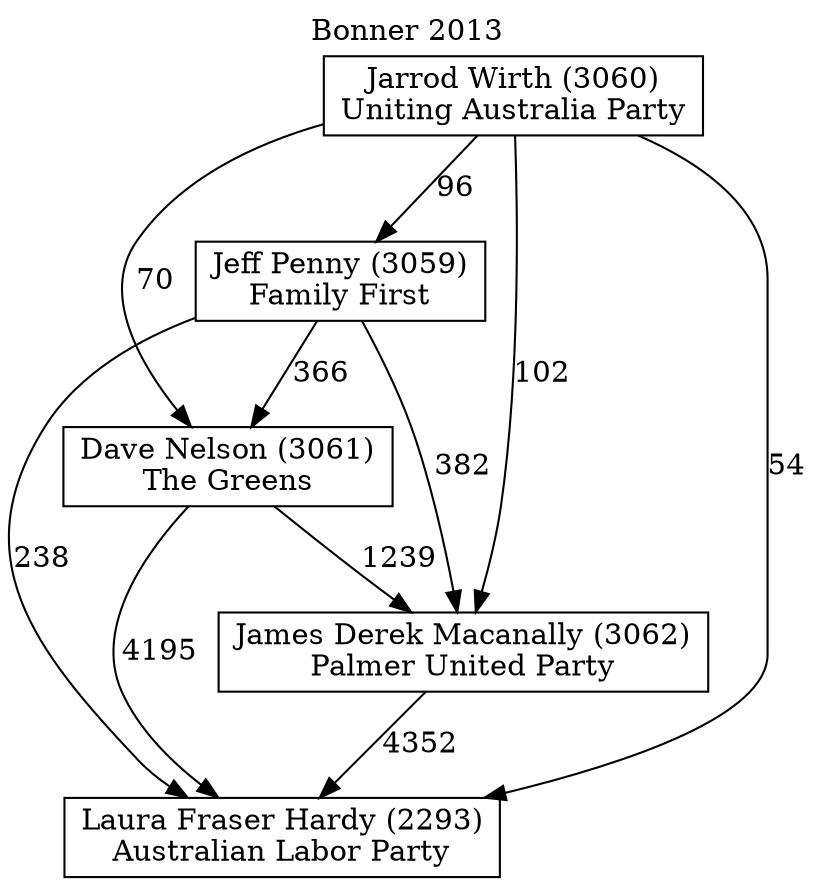 // House preference flow
digraph "Laura Fraser Hardy (2293)_Bonner_2013" {
	graph [label="Bonner 2013" labelloc=t mclimit=10]
	node [shape=box]
	"Laura Fraser Hardy (2293)" [label="Laura Fraser Hardy (2293)
Australian Labor Party"]
	"James Derek Macanally (3062)" [label="James Derek Macanally (3062)
Palmer United Party"]
	"Dave Nelson (3061)" [label="Dave Nelson (3061)
The Greens"]
	"Jeff Penny (3059)" [label="Jeff Penny (3059)
Family First"]
	"Jarrod Wirth (3060)" [label="Jarrod Wirth (3060)
Uniting Australia Party"]
	"James Derek Macanally (3062)" -> "Laura Fraser Hardy (2293)" [label=4352]
	"Dave Nelson (3061)" -> "James Derek Macanally (3062)" [label=1239]
	"Jeff Penny (3059)" -> "Dave Nelson (3061)" [label=366]
	"Jarrod Wirth (3060)" -> "Jeff Penny (3059)" [label=96]
	"Dave Nelson (3061)" -> "Laura Fraser Hardy (2293)" [label=4195]
	"Jeff Penny (3059)" -> "Laura Fraser Hardy (2293)" [label=238]
	"Jarrod Wirth (3060)" -> "Laura Fraser Hardy (2293)" [label=54]
	"Jarrod Wirth (3060)" -> "Dave Nelson (3061)" [label=70]
	"Jeff Penny (3059)" -> "James Derek Macanally (3062)" [label=382]
	"Jarrod Wirth (3060)" -> "James Derek Macanally (3062)" [label=102]
}
